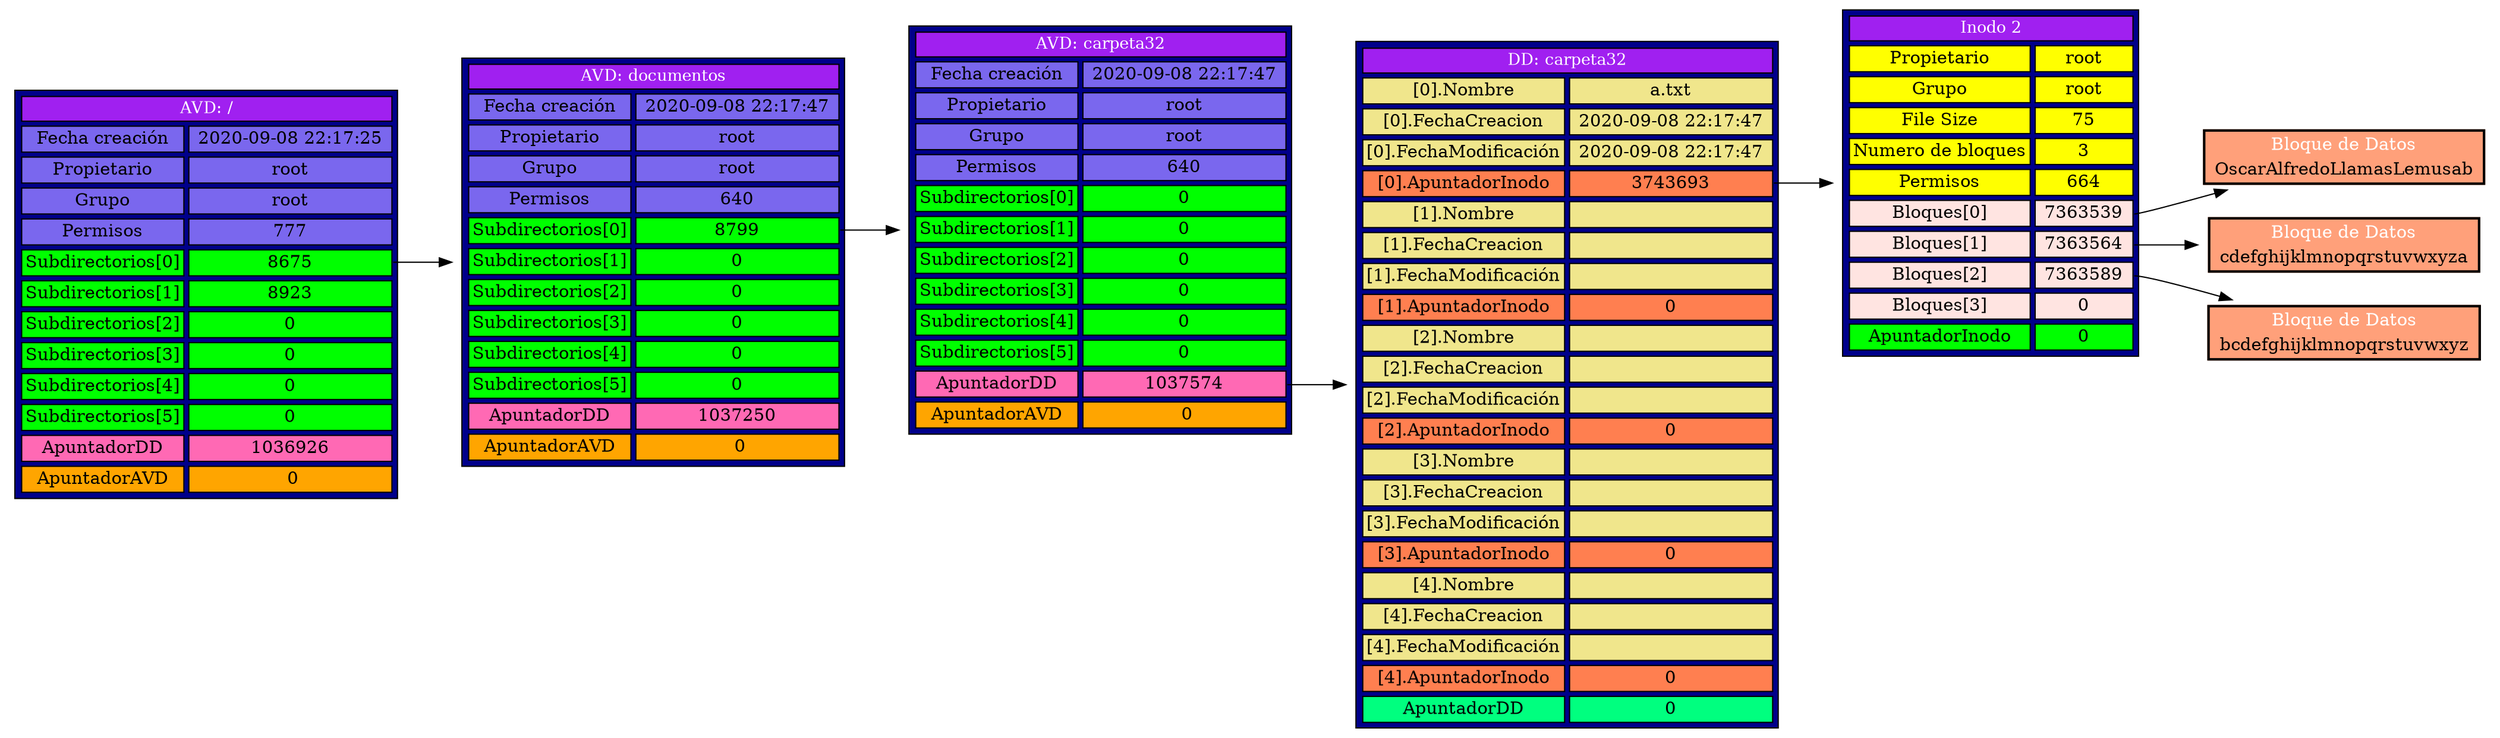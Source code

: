 digraph Tree {
		node [shape=plaintext];
		rankdir =LR;
		AVD0 [label=<
	<TABLE BORDER="1"  cellpadding="2"   CELLBORDER="1" CELLSPACING="4" BGCOLOR="blue4" color = 'black'>            
	   <TR> 
		   <TD bgcolor='purple' colspan="2"><font color='white' point-size='13'>AVD: /</font></TD>
	   </TR>
	   <TR> 
		   <TD bgcolor='slateblue2' >Fecha creación</TD>
		   <TD bgcolor='slateblue2' > 2020-09-08 22:17:25 </TD>
	   </TR>
	   <TR>
		   <TD bgcolor='slateblue2' >Propietario</TD>
		   <TD bgcolor='slateblue2' > root </TD>
	   </TR>
	   <TR>
		   <TD bgcolor='slateblue2' >Grupo</TD>
		   <TD bgcolor='slateblue2' > root </TD>
	   </TR>
	   <TR>
		   <TD bgcolor='slateblue2' >Permisos</TD>
		   <TD bgcolor='slateblue2' > 777 </TD>
	   </TR>
	   <TR>
		   <TD  bgcolor='green1' >Subdirectorios[0]</TD>
		   <TD  bgcolor='green1' PORT="0"> 8675 </TD>
	   </TR>
	   <TR>
		   <TD  bgcolor='green1' >Subdirectorios[1]</TD>
		   <TD  bgcolor='green1' PORT="1"> 8923 </TD>
	   </TR>
	   <TR>
		   <TD  bgcolor='green1' >Subdirectorios[2]</TD>
		   <TD  bgcolor='green1' PORT="2"> 0 </TD>
	   </TR>
	   <TR>
		   <TD  bgcolor='green1' >Subdirectorios[3]</TD>
		   <TD  bgcolor='green1' PORT="3"> 0 </TD>
	   </TR>
	   <TR>
		   <TD  bgcolor='green1' >Subdirectorios[4]</TD>
		   <TD  bgcolor='green1' PORT="4"> 0 </TD>
	   </TR>
	   <TR>
		   <TD  bgcolor='green1' >Subdirectorios[5]</TD>
		   <TD  bgcolor='green1' PORT="5"> 0 </TD>
	   </TR>
	   <TR>
		   <TD  bgcolor='hotpink' >ApuntadorDD</TD>
		   <TD  bgcolor='hotpink' PORT="6"> 1036926 </TD>
	   </TR>
	   <TR>
		   <TD  bgcolor='orange' >ApuntadorAVD</TD>
		   <TD  bgcolor='orange' PORT="7"> 0</TD>
	   </TR>
   </TABLE>
	>];

	AVD0:0->AVD1
			
						AVD1 [label=<
	<TABLE BORDER="1"  cellpadding="2"   CELLBORDER="1" CELLSPACING="4" BGCOLOR="blue4" color = 'black'>            
	   <TR> 
		   <TD bgcolor='purple' colspan="2"><font color='white' point-size='13'>AVD: documentos</font></TD>
	   </TR>
	   <TR> 
		   <TD bgcolor='slateblue2' >Fecha creación</TD>
		   <TD bgcolor='slateblue2' > 2020-09-08 22:17:47 </TD>
	   </TR>
	   <TR>
		   <TD bgcolor='slateblue2' >Propietario</TD>
		   <TD bgcolor='slateblue2' > root </TD>
	   </TR>
	   <TR>
		   <TD bgcolor='slateblue2' >Grupo</TD>
		   <TD bgcolor='slateblue2' > root </TD>
	   </TR>
	   <TR>
		   <TD bgcolor='slateblue2' >Permisos</TD>
		   <TD bgcolor='slateblue2' > 640 </TD>
	   </TR>
	   <TR>
		   <TD  bgcolor='green1' >Subdirectorios[0]</TD>
		   <TD  bgcolor='green1' PORT="0"> 8799 </TD>
	   </TR>
	   <TR>
		   <TD  bgcolor='green1' >Subdirectorios[1]</TD>
		   <TD  bgcolor='green1' PORT="1"> 0 </TD>
	   </TR>
	   <TR>
		   <TD  bgcolor='green1' >Subdirectorios[2]</TD>
		   <TD  bgcolor='green1' PORT="2"> 0 </TD>
	   </TR>
	   <TR>
		   <TD  bgcolor='green1' >Subdirectorios[3]</TD>
		   <TD  bgcolor='green1' PORT="3"> 0 </TD>
	   </TR>
	   <TR>
		   <TD  bgcolor='green1' >Subdirectorios[4]</TD>
		   <TD  bgcolor='green1' PORT="4"> 0 </TD>
	   </TR>
	   <TR>
		   <TD  bgcolor='green1' >Subdirectorios[5]</TD>
		   <TD  bgcolor='green1' PORT="5"> 0 </TD>
	   </TR>
	   <TR>
		   <TD  bgcolor='hotpink' >ApuntadorDD</TD>
		   <TD  bgcolor='hotpink' PORT="6"> 1037250 </TD>
	   </TR>
	   <TR>
		   <TD  bgcolor='orange' >ApuntadorAVD</TD>
		   <TD  bgcolor='orange' PORT="7"> 0</TD>
	   </TR>
   </TABLE>
	>];

	AVD1:0->AVD2
			
						AVD2 [label=<
	<TABLE BORDER="1"  cellpadding="2"   CELLBORDER="1" CELLSPACING="4" BGCOLOR="blue4" color = 'black'>            
	   <TR> 
		   <TD bgcolor='purple' colspan="2"><font color='white' point-size='13'>AVD: carpeta32</font></TD>
	   </TR>
	   <TR> 
		   <TD bgcolor='slateblue2' >Fecha creación</TD>
		   <TD bgcolor='slateblue2' > 2020-09-08 22:17:47 </TD>
	   </TR>
	   <TR>
		   <TD bgcolor='slateblue2' >Propietario</TD>
		   <TD bgcolor='slateblue2' > root </TD>
	   </TR>
	   <TR>
		   <TD bgcolor='slateblue2' >Grupo</TD>
		   <TD bgcolor='slateblue2' > root </TD>
	   </TR>
	   <TR>
		   <TD bgcolor='slateblue2' >Permisos</TD>
		   <TD bgcolor='slateblue2' > 640 </TD>
	   </TR>
	   <TR>
		   <TD  bgcolor='green1' >Subdirectorios[0]</TD>
		   <TD  bgcolor='green1' PORT="0"> 0 </TD>
	   </TR>
	   <TR>
		   <TD  bgcolor='green1' >Subdirectorios[1]</TD>
		   <TD  bgcolor='green1' PORT="1"> 0 </TD>
	   </TR>
	   <TR>
		   <TD  bgcolor='green1' >Subdirectorios[2]</TD>
		   <TD  bgcolor='green1' PORT="2"> 0 </TD>
	   </TR>
	   <TR>
		   <TD  bgcolor='green1' >Subdirectorios[3]</TD>
		   <TD  bgcolor='green1' PORT="3"> 0 </TD>
	   </TR>
	   <TR>
		   <TD  bgcolor='green1' >Subdirectorios[4]</TD>
		   <TD  bgcolor='green1' PORT="4"> 0 </TD>
	   </TR>
	   <TR>
		   <TD  bgcolor='green1' >Subdirectorios[5]</TD>
		   <TD  bgcolor='green1' PORT="5"> 0 </TD>
	   </TR>
	   <TR>
		   <TD  bgcolor='hotpink' >ApuntadorDD</TD>
		   <TD  bgcolor='hotpink' PORT="6"> 1037574 </TD>
	   </TR>
	   <TR>
		   <TD  bgcolor='orange' >ApuntadorAVD</TD>
		   <TD  bgcolor='orange' PORT="7"> 0</TD>
	   </TR>
   </TABLE>
	>];

	AVD2:6->DD0

			DD0 [label=<
	<TABLE BORDER="1"  cellpadding="2"   CELLBORDER="1" CELLSPACING="4" BGCOLOR="blue4" color = 'black'>            
	   <TR> 
		   <TD bgcolor='purple' colspan="2"><font color='white' point-size='13'>DD: carpeta32</font></TD>
	   </TR>
	   <TR>
		   <TD bgcolor='khaki' >[0].Nombre</TD>
		   <TD bgcolor='khaki' > a.txt </TD>
	   </TR>
	   <TR>
		   <TD bgcolor='khaki' >[0].FechaCreacion</TD>
		   <TD bgcolor='khaki' > 2020-09-08 22:17:47 </TD>
	   </TR>
		<TR>
		   <TD bgcolor='khaki' >[0].FechaModificación</TD>
		   <TD bgcolor='khaki' > 2020-09-08 22:17:47 </TD>
	   </TR>
		<TR>
		   <TD bgcolor='coral' >[0].ApuntadorInodo</TD>
		   <TD bgcolor='coral' PORT="0" > 3743693 </TD>
	   </TR>
		<TR>
		   <TD bgcolor='khaki' >[1].Nombre</TD>
		   <TD bgcolor='khaki' >  </TD>
	   </TR>
	   <TR>
		   <TD bgcolor='khaki' >[1].FechaCreacion</TD>
		   <TD bgcolor='khaki' >  </TD>
	   </TR>
		<TR>
		   <TD bgcolor='khaki' >[1].FechaModificación</TD>
		   <TD bgcolor='khaki' >  </TD>
	   </TR>
		<TR>
		   <TD bgcolor='coral' >[1].ApuntadorInodo</TD>
		   <TD bgcolor='coral' PORT="1" > 0 </TD>
	   </TR>
		<TR>
		   <TD bgcolor='khaki' >[2].Nombre</TD>
		   <TD bgcolor='khaki' >  </TD>
	   </TR>
	   <TR>
		   <TD bgcolor='khaki' >[2].FechaCreacion</TD>
		   <TD bgcolor='khaki' >  </TD>
	   </TR>
		<TR>
		   <TD bgcolor='khaki' >[2].FechaModificación</TD>
		   <TD bgcolor='khaki' >  </TD>
	   </TR>
		<TR>
		   <TD bgcolor='coral' >[2].ApuntadorInodo</TD>
		   <TD bgcolor='coral' PORT="2" > 0 </TD>
	   </TR>
		<TR>
		   <TD bgcolor='khaki' >[3].Nombre</TD>
		   <TD bgcolor='khaki' >  </TD>
	   </TR>
	   <TR>
		   <TD bgcolor='khaki' >[3].FechaCreacion</TD>
		   <TD bgcolor='khaki' >  </TD>
	   </TR>
		<TR>
		   <TD bgcolor='khaki' >[3].FechaModificación</TD>
		   <TD bgcolor='khaki' >  </TD>
	   </TR>
		<TR>
		   <TD bgcolor='coral' >[3].ApuntadorInodo</TD>
		   <TD bgcolor='coral' PORT="3" > 0 </TD>
	   </TR>
		<TR>
		   <TD bgcolor='khaki' >[4].Nombre</TD>
		   <TD bgcolor='khaki' >  </TD>
	   </TR>
	   <TR>
		   <TD bgcolor='khaki' >[4].FechaCreacion</TD>
		   <TD bgcolor='khaki' >  </TD>
	   </TR>
		<TR>
		   <TD bgcolor='khaki' >[4].FechaModificación</TD>
		   <TD bgcolor='khaki' >  </TD>
	   </TR>
		<TR>
		   <TD bgcolor='coral' >[4].ApuntadorInodo</TD>
		   <TD bgcolor='coral' PORT="4" > 0 </TD>
	   </TR>
	   <TR>
		   <TD  bgcolor='springgreen' >ApuntadorDD</TD>
		   <TD  bgcolor='springgreen' PORT="5"> 0 </TD>
	   </TR>

   </TABLE>
	>];

	DD0:0->Inodo0
			
						Inodo0 [label=<
	<TABLE BORDER="1"  cellpadding="2"   CELLBORDER="1" CELLSPACING="4" BGCOLOR="blue4" color = 'black'>            
	   <TR>
	   <TD bgcolor='purple' colspan="2"><font color='white' point-size='13'>Inodo 2</font></TD>
	   </TR>
	   <TR> 
		   <TD bgcolor='yellow' >Propietario</TD>
		   <TD bgcolor='yellow' > root </TD>
	   </TR>
	   <TR> 
		   <TD bgcolor='yellow' >Grupo</TD>
		   <TD bgcolor='yellow' > root </TD>
	   </TR>
	   <TR> 
		   <TD bgcolor='yellow' >File Size</TD>
		   <TD bgcolor='yellow' > 75 </TD>
	   </TR>
	   <TR> 
		   <TD bgcolor='yellow' >Numero de bloques</TD>
		   <TD bgcolor='yellow' > 3 </TD>
	   </TR>
	   <TR> 
		   <TD bgcolor='yellow' >Permisos</TD>
		   <TD bgcolor='yellow' > 664 </TD>
	   </TR>
	   <TR> 
		   <TD bgcolor='mistyrose' >Bloques[0]</TD>
		   <TD bgcolor='mistyrose' PORT="0" > 7363539 </TD>
	   </TR>
	   <TR> 
		   <TD bgcolor='mistyrose' >Bloques[1]</TD>
		   <TD bgcolor='mistyrose' PORT="1" > 7363564 </TD>
	   </TR>
	   <TR> 
		   <TD bgcolor='mistyrose' >Bloques[2]</TD>
		   <TD bgcolor='mistyrose' PORT="2" > 7363589 </TD>
	   </TR>
	   <TR> 
		   <TD bgcolor='mistyrose' >Bloques[3]</TD>
		   <TD bgcolor='mistyrose' PORT="3" > 0 </TD>
	   </TR>
	   <TR> 
		   <TD bgcolor='lime' >ApuntadorInodo</TD>
		   <TD bgcolor='lime' PORT="4" > 0 </TD>
	   </TR>

   	</TABLE>
   >];
   
	Inodo0:0->Bloque0
			
				Bloque0 [label=<
	<table border="2" cellborder="0" cellspacing="1" bgcolor="lightsalmon" color="black">
		<tr> 
			<TD align ="center"><font color="white" >Bloque de Datos</font></TD> 
		</tr>
		<tr>
			<TD align="left"> OscarAlfredoLlamasLemusab </TD>
		</tr>
	</table>
	>];
	
	Inodo0:1->Bloque1
			
				Bloque1 [label=<
	<table border="2" cellborder="0" cellspacing="1" bgcolor="lightsalmon" color="black">
		<tr> 
			<TD align ="center"><font color="white" >Bloque de Datos</font></TD> 
		</tr>
		<tr>
			<TD align="left"> cdefghijklmnopqrstuvwxyza </TD>
		</tr>
	</table>
	>];
	
	Inodo0:2->Bloque2
			
				Bloque2 [label=<
	<table border="2" cellborder="0" cellspacing="1" bgcolor="lightsalmon" color="black">
		<tr> 
			<TD align ="center"><font color="white" >Bloque de Datos</font></TD> 
		</tr>
		<tr>
			<TD align="left"> bcdefghijklmnopqrstuvwxyz </TD>
		</tr>
	</table>
	>];
	
	}